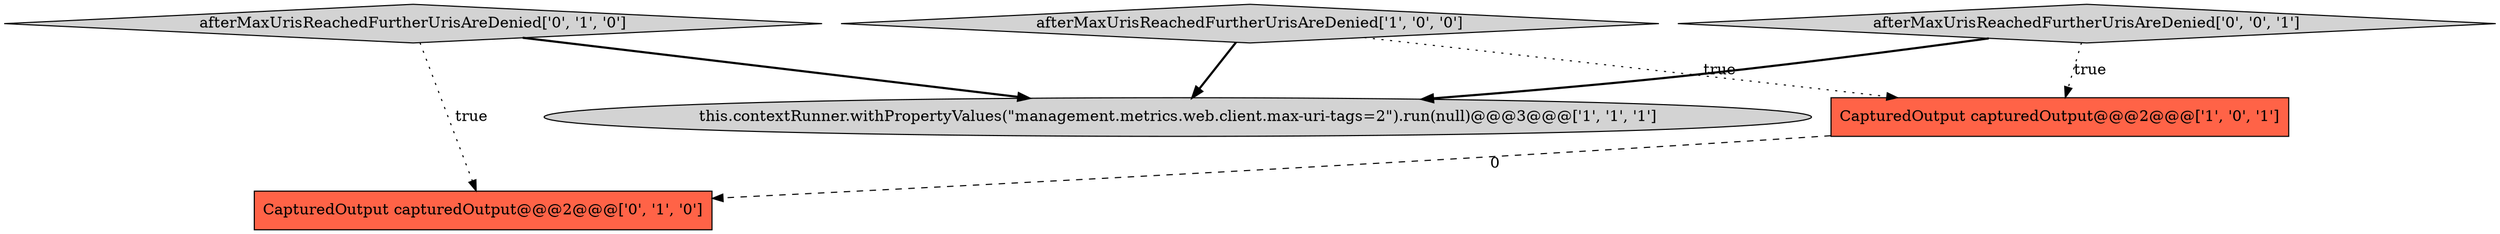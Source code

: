 digraph {
5 [style = filled, label = "afterMaxUrisReachedFurtherUrisAreDenied['0', '0', '1']", fillcolor = lightgray, shape = diamond image = "AAA0AAABBB3BBB"];
4 [style = filled, label = "CapturedOutput capturedOutput@@@2@@@['0', '1', '0']", fillcolor = tomato, shape = box image = "AAA1AAABBB2BBB"];
3 [style = filled, label = "afterMaxUrisReachedFurtherUrisAreDenied['0', '1', '0']", fillcolor = lightgray, shape = diamond image = "AAA0AAABBB2BBB"];
0 [style = filled, label = "CapturedOutput capturedOutput@@@2@@@['1', '0', '1']", fillcolor = tomato, shape = box image = "AAA0AAABBB1BBB"];
2 [style = filled, label = "this.contextRunner.withPropertyValues(\"management.metrics.web.client.max-uri-tags=2\").run(null)@@@3@@@['1', '1', '1']", fillcolor = lightgray, shape = ellipse image = "AAA0AAABBB1BBB"];
1 [style = filled, label = "afterMaxUrisReachedFurtherUrisAreDenied['1', '0', '0']", fillcolor = lightgray, shape = diamond image = "AAA0AAABBB1BBB"];
3->4 [style = dotted, label="true"];
5->2 [style = bold, label=""];
1->2 [style = bold, label=""];
0->4 [style = dashed, label="0"];
1->0 [style = dotted, label="true"];
5->0 [style = dotted, label="true"];
3->2 [style = bold, label=""];
}
